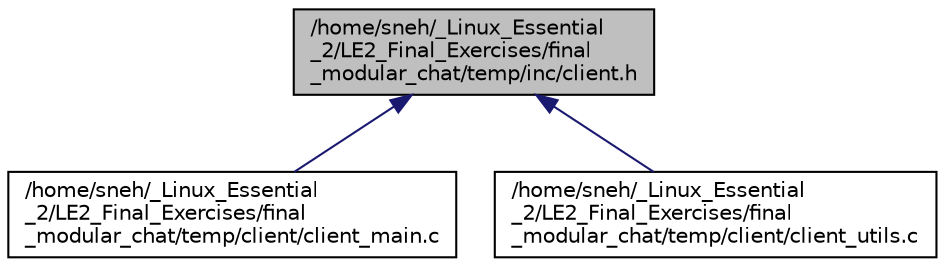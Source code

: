 digraph "/home/sneh/_Linux_Essential_2/LE2_Final_Exercises/final_modular_chat/temp/inc/client.h"
{
 // LATEX_PDF_SIZE
  edge [fontname="Helvetica",fontsize="10",labelfontname="Helvetica",labelfontsize="10"];
  node [fontname="Helvetica",fontsize="10",shape=record];
  Node1 [label="/home/sneh/_Linux_Essential\l_2/LE2_Final_Exercises/final\l_modular_chat/temp/inc/client.h",height=0.2,width=0.4,color="black", fillcolor="grey75", style="filled", fontcolor="black",tooltip=" "];
  Node1 -> Node2 [dir="back",color="midnightblue",fontsize="10",style="solid",fontname="Helvetica"];
  Node2 [label="/home/sneh/_Linux_Essential\l_2/LE2_Final_Exercises/final\l_modular_chat/temp/client/client_main.c",height=0.2,width=0.4,color="black", fillcolor="white", style="filled",URL="$client__main_8c.html",tooltip=" "];
  Node1 -> Node3 [dir="back",color="midnightblue",fontsize="10",style="solid",fontname="Helvetica"];
  Node3 [label="/home/sneh/_Linux_Essential\l_2/LE2_Final_Exercises/final\l_modular_chat/temp/client/client_utils.c",height=0.2,width=0.4,color="black", fillcolor="white", style="filled",URL="$client__utils_8c.html",tooltip=" "];
}
